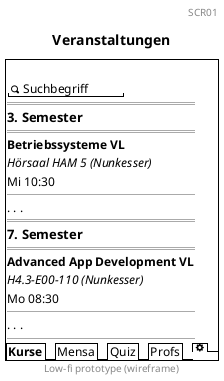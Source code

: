 @startsalt
title Veranstaltungen
header SCR01
footer Low-fi prototype (wireframe)
{+
{
    .
    "<&magnifying-glass> Suchbegriff"
    ==
    === 3. Semester 
    ==
    **Betriebssysteme VL**
    //Hörsaal HAM 5 (Nunkesser)//
    Mi 10:30
    --
    . . .
    ==
    === 7. Semester 
    ==
    **Advanced App Development VL**
    //H4.3-E00-110 (Nunkesser)//
    Mo 08:30
    --
    . . .
    --
}
{/ <b>Kurse | Mensa | Quiz | Profs | <&cog> }
}
@endsalt

